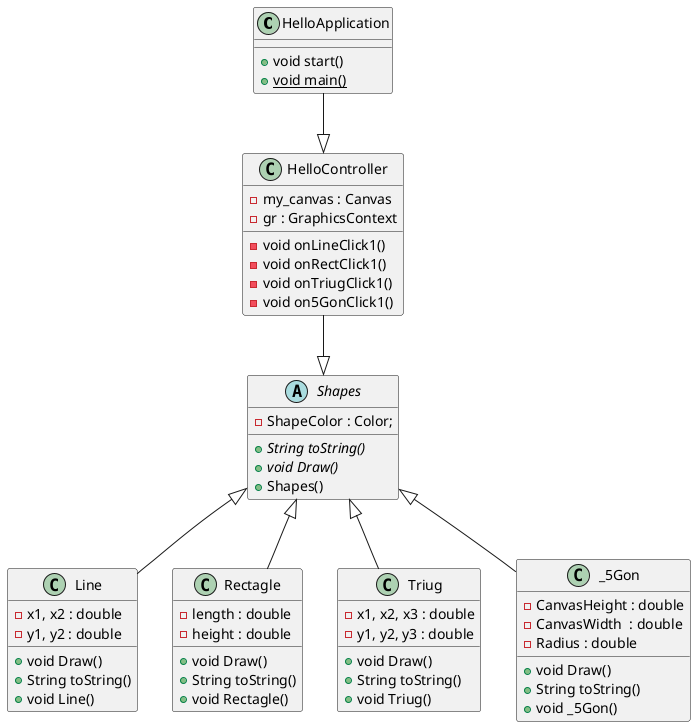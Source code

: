 @startuml
'https://plantuml.com/class-diagram

class HelloApplication{
    + void start()
    + {method} {static} void main()
}

class HelloController {
        {field} - my_canvas : Canvas
        {field} - gr : GraphicsContext
        - {method} void onLineClick1()
        - {method} void onRectClick1()
        - {method} void onTriugClick1()
        - {method} void on5GonClick1()

}

abstract class Shapes {
    {field} - ShapeColor : Color;
    {abstract} {method} + String toString()
    {abstract} {method} + void Draw()
    {method} + Shapes()
}

class Line{
    {field} - x1, x2 : double
    {field} - y1, y2 : double
    {method} + void Draw()
    {method} + String toString()
    {method} + void Line()
}

class Rectagle{
    {field} - length : double
    {field} - height : double
    {method} + void Draw()
    {method} + String toString()
    {method} + void Rectagle()
}

class Triug{
    {field} - x1, x2, x3 : double
    {field} - y1, y2, y3 : double
    {method} + void Draw()
    {method} + String toString()
    {method} + void Triug()
}

class _5Gon{
    {field} - CanvasHeight : double
    {field} - CanvasWidth  : double
    {field} - Radius : double
    {method} + void Draw()
    {method} + String toString()
    {method} + void _5Gon()
}

HelloApplication --|> HelloController
HelloController  --|> Shapes
Shapes <|-- _5Gon
Shapes <|-- Line
Shapes <|-- Triug
Shapes <|-- Rectagle
@enduml